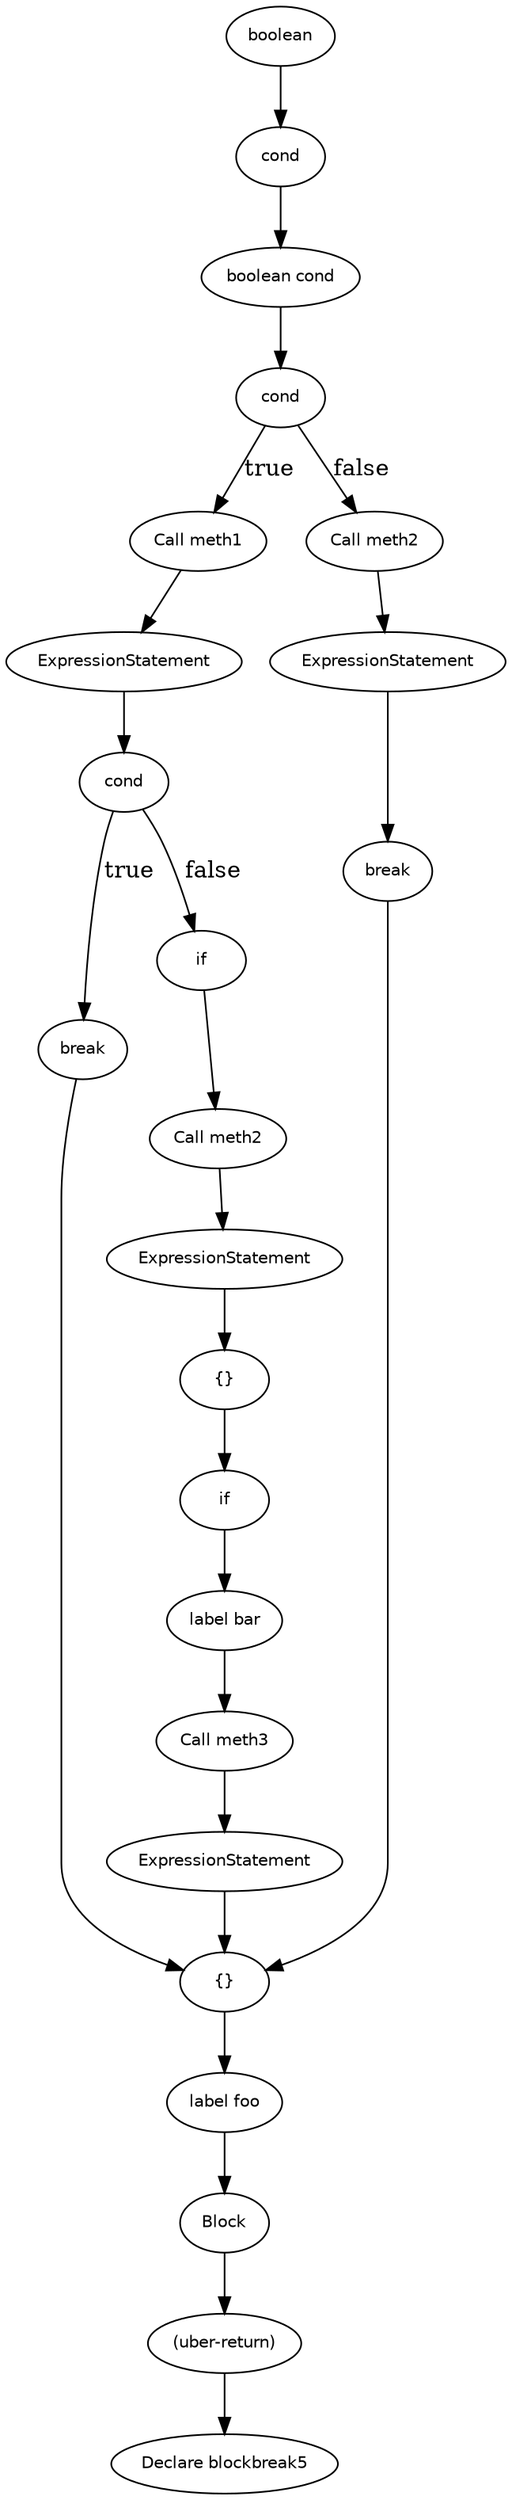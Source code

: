 digraph blockbreak5 {
  35 [
    label = Block,
    fontname = Helvetica,
    fontsize = 10
  ];
  33 [
    label = "Call meth3",
    fontname = Helvetica,
    fontsize = 10
  ];
  32 [
    label = ExpressionStatement,
    fontname = Helvetica,
    fontsize = 10
  ];
  30 [
    label = break,
    fontname = Helvetica,
    fontsize = 10
  ];
  19 [
    label = break,
    fontname = Helvetica,
    fontsize = 10
  ];
  18 [
    label = cond,
    fontname = Helvetica,
    fontsize = 10
  ];
  17 [
    label = if,
    fontname = Helvetica,
    fontsize = 10
  ];
  15 [
    label = "Call meth1",
    fontname = Helvetica,
    fontsize = 10
  ];
  14 [
    label = ExpressionStatement,
    fontname = Helvetica,
    fontsize = 10
  ];
  13 [
    label = "{}",
    fontname = Helvetica,
    fontsize = 10
  ];
  12 [
    label = cond,
    fontname = Helvetica,
    fontsize = 10
  ];
  11 [
    label = if,
    fontname = Helvetica,
    fontsize = 10
  ];
  9 [
    label = "label bar",
    fontname = Helvetica,
    fontsize = 10
  ];
  8 [
    label = "{}",
    fontname = Helvetica,
    fontsize = 10
  ];
  28 [
    label = "Call meth2",
    fontname = Helvetica,
    fontsize = 10
  ];
  27 [
    label = ExpressionStatement,
    fontname = Helvetica,
    fontsize = 10
  ];
  6 [
    label = "label foo",
    fontname = Helvetica,
    fontsize = 10
  ];
  5 [
    label = cond,
    fontname = Helvetica,
    fontsize = 10
  ];
  4 [
    label = boolean,
    fontname = Helvetica,
    fontsize = 10
  ];
  3 [
    label = "boolean cond",
    fontname = Helvetica,
    fontsize = 10
  ];
  2 [
    label = "(uber-return)",
    fontname = Helvetica,
    fontsize = 10
  ];
  22 [
    label = "Call meth2",
    fontname = Helvetica,
    fontsize = 10
  ];
  0 [
    label = "Declare blockbreak5",
    fontname = Helvetica,
    fontsize = 10
  ];
  21 [
    label = ExpressionStatement,
    fontname = Helvetica,
    fontsize = 10
  ];
  18 -> 19 [
    label = true
  ];
  14 -> 18 [
    label = ""
  ];
  32 -> 8 [
    label = ""
  ];
  15 -> 14 [
    label = ""
  ];
  12 -> 15 [
    label = true
  ];
  4 -> 5 [
    label = ""
  ];
  2 -> 0 [
    label = ""
  ];
  21 -> 13 [
    label = ""
  ];
  35 -> 2 [
    label = ""
  ];
  6 -> 35 [
    label = ""
  ];
  22 -> 21 [
    label = ""
  ];
  17 -> 22 [
    label = ""
  ];
  8 -> 6 [
    label = ""
  ];
  18 -> 17 [
    label = false
  ];
  28 -> 27 [
    label = ""
  ];
  12 -> 28 [
    label = false
  ];
  3 -> 12 [
    label = ""
  ];
  33 -> 32 [
    label = ""
  ];
  5 -> 3 [
    label = ""
  ];
  30 -> 8 [
    label = ""
  ];
  13 -> 11 [
    label = ""
  ];
  9 -> 33 [
    label = ""
  ];
  27 -> 30 [
    label = ""
  ];
  11 -> 9 [
    label = ""
  ];
  19 -> 8 [
    label = ""
  ];
}
